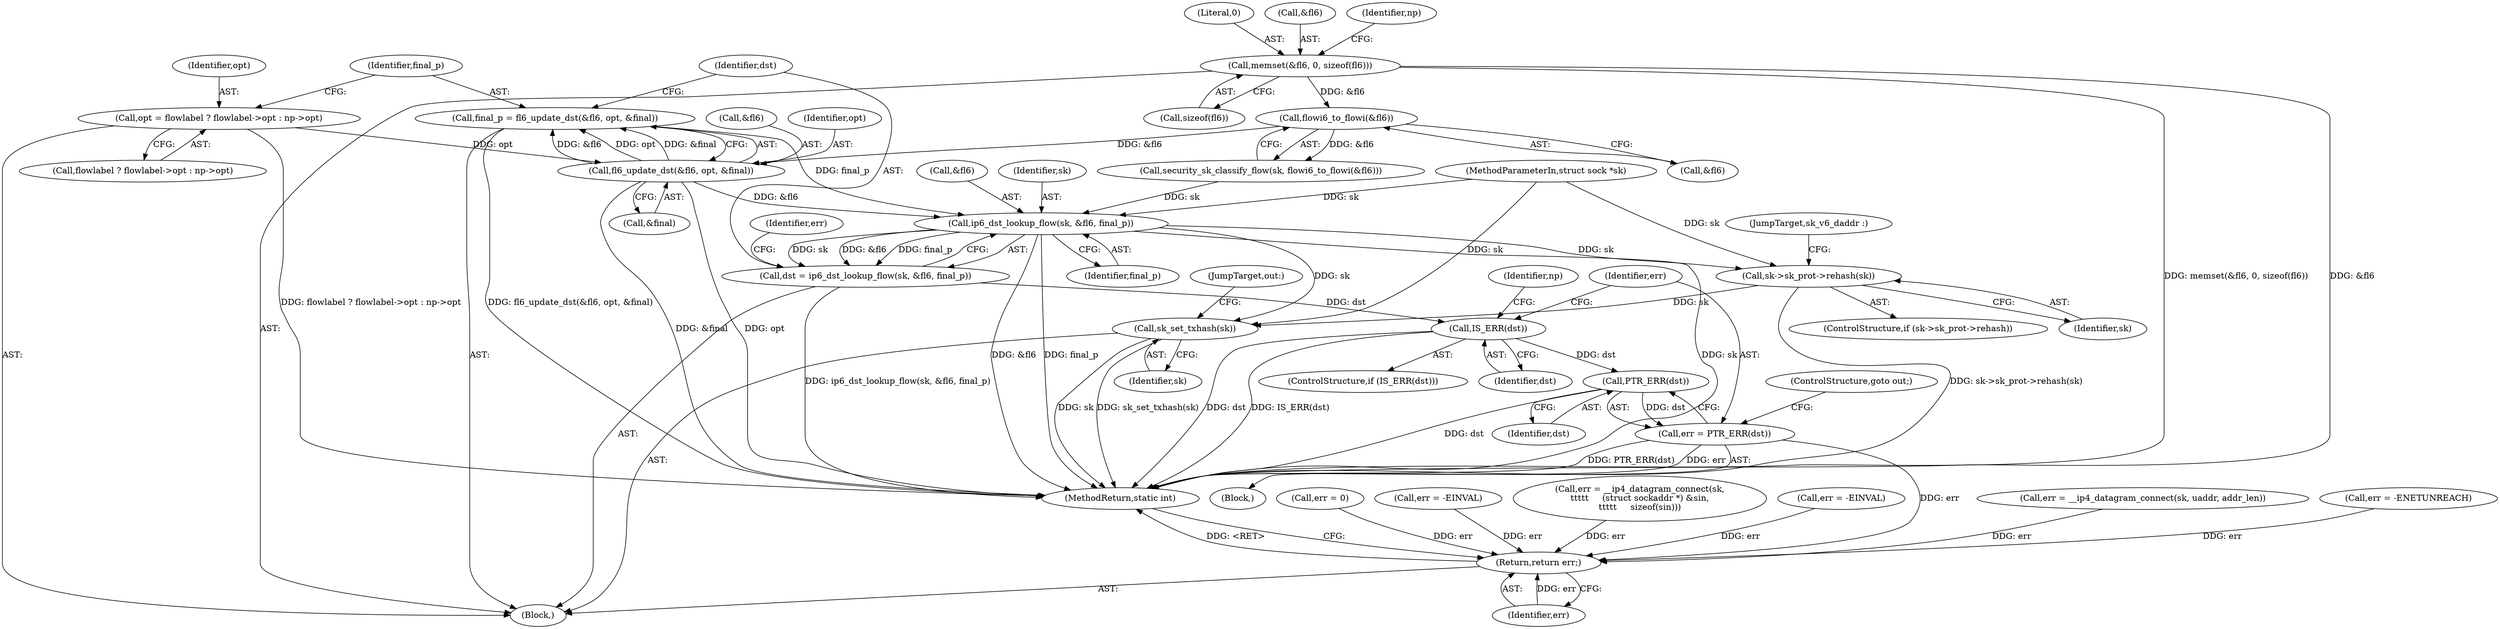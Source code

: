 digraph "0_linux_45f6fad84cc305103b28d73482b344d7f5b76f39_4@API" {
"1000516" [label="(Call,final_p = fl6_update_dst(&fl6, opt, &final))"];
"1000518" [label="(Call,fl6_update_dst(&fl6, opt, &final))"];
"1000503" [label="(Call,flowi6_to_flowi(&fl6))"];
"1000173" [label="(Call,memset(&fl6, 0, sizeof(fl6)))"];
"1000506" [label="(Call,opt = flowlabel ? flowlabel->opt : np->opt)"];
"1000526" [label="(Call,ip6_dst_lookup_flow(sk, &fl6, final_p))"];
"1000524" [label="(Call,dst = ip6_dst_lookup_flow(sk, &fl6, final_p))"];
"1000535" [label="(Call,IS_ERR(dst))"];
"1000540" [label="(Call,PTR_ERR(dst))"];
"1000538" [label="(Call,err = PTR_ERR(dst))"];
"1000595" [label="(Return,return err;)"];
"1000581" [label="(Call,sk->sk_prot->rehash(sk))"];
"1000590" [label="(Call,sk_set_txhash(sk))"];
"1000539" [label="(Identifier,err)"];
"1000150" [label="(Call,err = __ip4_datagram_connect(sk, uaddr, addr_len))"];
"1000250" [label="(Call,err = -ENETUNREACH)"];
"1000596" [label="(Identifier,err)"];
"1000176" [label="(Literal,0)"];
"1000592" [label="(JumpTarget,out:)"];
"1000591" [label="(Identifier,sk)"];
"1000504" [label="(Call,&fl6)"];
"1000516" [label="(Call,final_p = fl6_update_dst(&fl6, opt, &final))"];
"1000536" [label="(Identifier,dst)"];
"1000519" [label="(Call,&fl6)"];
"1000518" [label="(Call,fl6_update_dst(&fl6, opt, &final))"];
"1000525" [label="(Identifier,dst)"];
"1000542" [label="(ControlStructure,goto out;)"];
"1000177" [label="(Call,sizeof(fl6))"];
"1000532" [label="(Identifier,err)"];
"1000506" [label="(Call,opt = flowlabel ? flowlabel->opt : np->opt)"];
"1000541" [label="(Identifier,dst)"];
"1000537" [label="(Block,)"];
"1000597" [label="(MethodReturn,static int)"];
"1000105" [label="(MethodParameterIn,struct sock *sk)"];
"1000595" [label="(Return,return err;)"];
"1000535" [label="(Call,IS_ERR(dst))"];
"1000528" [label="(Call,&fl6)"];
"1000507" [label="(Identifier,opt)"];
"1000531" [label="(Call,err = 0)"];
"1000174" [label="(Call,&fl6)"];
"1000377" [label="(Call,err = -EINVAL)"];
"1000575" [label="(ControlStructure,if (sk->sk_prot->rehash))"];
"1000526" [label="(Call,ip6_dst_lookup_flow(sk, &fl6, final_p))"];
"1000521" [label="(Identifier,opt)"];
"1000534" [label="(ControlStructure,if (IS_ERR(dst)))"];
"1000590" [label="(Call,sk_set_txhash(sk))"];
"1000503" [label="(Call,flowi6_to_flowi(&fl6))"];
"1000583" [label="(JumpTarget,sk_v6_daddr :)"];
"1000581" [label="(Call,sk->sk_prot->rehash(sk))"];
"1000522" [label="(Call,&final)"];
"1000547" [label="(Identifier,np)"];
"1000278" [label="(Call,err = __ip4_datagram_connect(sk,\n\t\t\t\t\t     (struct sockaddr *) &sin,\n\t\t\t\t\t     sizeof(sin)))"];
"1000582" [label="(Identifier,sk)"];
"1000173" [label="(Call,memset(&fl6, 0, sizeof(fl6)))"];
"1000540" [label="(Call,PTR_ERR(dst))"];
"1000524" [label="(Call,dst = ip6_dst_lookup_flow(sk, &fl6, final_p))"];
"1000501" [label="(Call,security_sk_classify_flow(sk, flowi6_to_flowi(&fl6)))"];
"1000517" [label="(Identifier,final_p)"];
"1000538" [label="(Call,err = PTR_ERR(dst))"];
"1000527" [label="(Identifier,sk)"];
"1000108" [label="(Block,)"];
"1000530" [label="(Identifier,final_p)"];
"1000181" [label="(Identifier,np)"];
"1000508" [label="(Call,flowlabel ? flowlabel->opt : np->opt)"];
"1000411" [label="(Call,err = -EINVAL)"];
"1000516" -> "1000108"  [label="AST: "];
"1000516" -> "1000518"  [label="CFG: "];
"1000517" -> "1000516"  [label="AST: "];
"1000518" -> "1000516"  [label="AST: "];
"1000525" -> "1000516"  [label="CFG: "];
"1000516" -> "1000597"  [label="DDG: fl6_update_dst(&fl6, opt, &final)"];
"1000518" -> "1000516"  [label="DDG: &fl6"];
"1000518" -> "1000516"  [label="DDG: opt"];
"1000518" -> "1000516"  [label="DDG: &final"];
"1000516" -> "1000526"  [label="DDG: final_p"];
"1000518" -> "1000522"  [label="CFG: "];
"1000519" -> "1000518"  [label="AST: "];
"1000521" -> "1000518"  [label="AST: "];
"1000522" -> "1000518"  [label="AST: "];
"1000518" -> "1000597"  [label="DDG: &final"];
"1000518" -> "1000597"  [label="DDG: opt"];
"1000503" -> "1000518"  [label="DDG: &fl6"];
"1000506" -> "1000518"  [label="DDG: opt"];
"1000518" -> "1000526"  [label="DDG: &fl6"];
"1000503" -> "1000501"  [label="AST: "];
"1000503" -> "1000504"  [label="CFG: "];
"1000504" -> "1000503"  [label="AST: "];
"1000501" -> "1000503"  [label="CFG: "];
"1000503" -> "1000501"  [label="DDG: &fl6"];
"1000173" -> "1000503"  [label="DDG: &fl6"];
"1000173" -> "1000108"  [label="AST: "];
"1000173" -> "1000177"  [label="CFG: "];
"1000174" -> "1000173"  [label="AST: "];
"1000176" -> "1000173"  [label="AST: "];
"1000177" -> "1000173"  [label="AST: "];
"1000181" -> "1000173"  [label="CFG: "];
"1000173" -> "1000597"  [label="DDG: memset(&fl6, 0, sizeof(fl6))"];
"1000173" -> "1000597"  [label="DDG: &fl6"];
"1000506" -> "1000108"  [label="AST: "];
"1000506" -> "1000508"  [label="CFG: "];
"1000507" -> "1000506"  [label="AST: "];
"1000508" -> "1000506"  [label="AST: "];
"1000517" -> "1000506"  [label="CFG: "];
"1000506" -> "1000597"  [label="DDG: flowlabel ? flowlabel->opt : np->opt"];
"1000526" -> "1000524"  [label="AST: "];
"1000526" -> "1000530"  [label="CFG: "];
"1000527" -> "1000526"  [label="AST: "];
"1000528" -> "1000526"  [label="AST: "];
"1000530" -> "1000526"  [label="AST: "];
"1000524" -> "1000526"  [label="CFG: "];
"1000526" -> "1000597"  [label="DDG: &fl6"];
"1000526" -> "1000597"  [label="DDG: final_p"];
"1000526" -> "1000597"  [label="DDG: sk"];
"1000526" -> "1000524"  [label="DDG: sk"];
"1000526" -> "1000524"  [label="DDG: &fl6"];
"1000526" -> "1000524"  [label="DDG: final_p"];
"1000501" -> "1000526"  [label="DDG: sk"];
"1000105" -> "1000526"  [label="DDG: sk"];
"1000526" -> "1000581"  [label="DDG: sk"];
"1000526" -> "1000590"  [label="DDG: sk"];
"1000524" -> "1000108"  [label="AST: "];
"1000525" -> "1000524"  [label="AST: "];
"1000532" -> "1000524"  [label="CFG: "];
"1000524" -> "1000597"  [label="DDG: ip6_dst_lookup_flow(sk, &fl6, final_p)"];
"1000524" -> "1000535"  [label="DDG: dst"];
"1000535" -> "1000534"  [label="AST: "];
"1000535" -> "1000536"  [label="CFG: "];
"1000536" -> "1000535"  [label="AST: "];
"1000539" -> "1000535"  [label="CFG: "];
"1000547" -> "1000535"  [label="CFG: "];
"1000535" -> "1000597"  [label="DDG: dst"];
"1000535" -> "1000597"  [label="DDG: IS_ERR(dst)"];
"1000535" -> "1000540"  [label="DDG: dst"];
"1000540" -> "1000538"  [label="AST: "];
"1000540" -> "1000541"  [label="CFG: "];
"1000541" -> "1000540"  [label="AST: "];
"1000538" -> "1000540"  [label="CFG: "];
"1000540" -> "1000597"  [label="DDG: dst"];
"1000540" -> "1000538"  [label="DDG: dst"];
"1000538" -> "1000537"  [label="AST: "];
"1000539" -> "1000538"  [label="AST: "];
"1000542" -> "1000538"  [label="CFG: "];
"1000538" -> "1000597"  [label="DDG: PTR_ERR(dst)"];
"1000538" -> "1000597"  [label="DDG: err"];
"1000538" -> "1000595"  [label="DDG: err"];
"1000595" -> "1000108"  [label="AST: "];
"1000595" -> "1000596"  [label="CFG: "];
"1000596" -> "1000595"  [label="AST: "];
"1000597" -> "1000595"  [label="CFG: "];
"1000595" -> "1000597"  [label="DDG: <RET>"];
"1000596" -> "1000595"  [label="DDG: err"];
"1000250" -> "1000595"  [label="DDG: err"];
"1000150" -> "1000595"  [label="DDG: err"];
"1000411" -> "1000595"  [label="DDG: err"];
"1000377" -> "1000595"  [label="DDG: err"];
"1000531" -> "1000595"  [label="DDG: err"];
"1000278" -> "1000595"  [label="DDG: err"];
"1000581" -> "1000575"  [label="AST: "];
"1000581" -> "1000582"  [label="CFG: "];
"1000582" -> "1000581"  [label="AST: "];
"1000583" -> "1000581"  [label="CFG: "];
"1000581" -> "1000597"  [label="DDG: sk->sk_prot->rehash(sk)"];
"1000105" -> "1000581"  [label="DDG: sk"];
"1000581" -> "1000590"  [label="DDG: sk"];
"1000590" -> "1000108"  [label="AST: "];
"1000590" -> "1000591"  [label="CFG: "];
"1000591" -> "1000590"  [label="AST: "];
"1000592" -> "1000590"  [label="CFG: "];
"1000590" -> "1000597"  [label="DDG: sk_set_txhash(sk)"];
"1000590" -> "1000597"  [label="DDG: sk"];
"1000105" -> "1000590"  [label="DDG: sk"];
}
